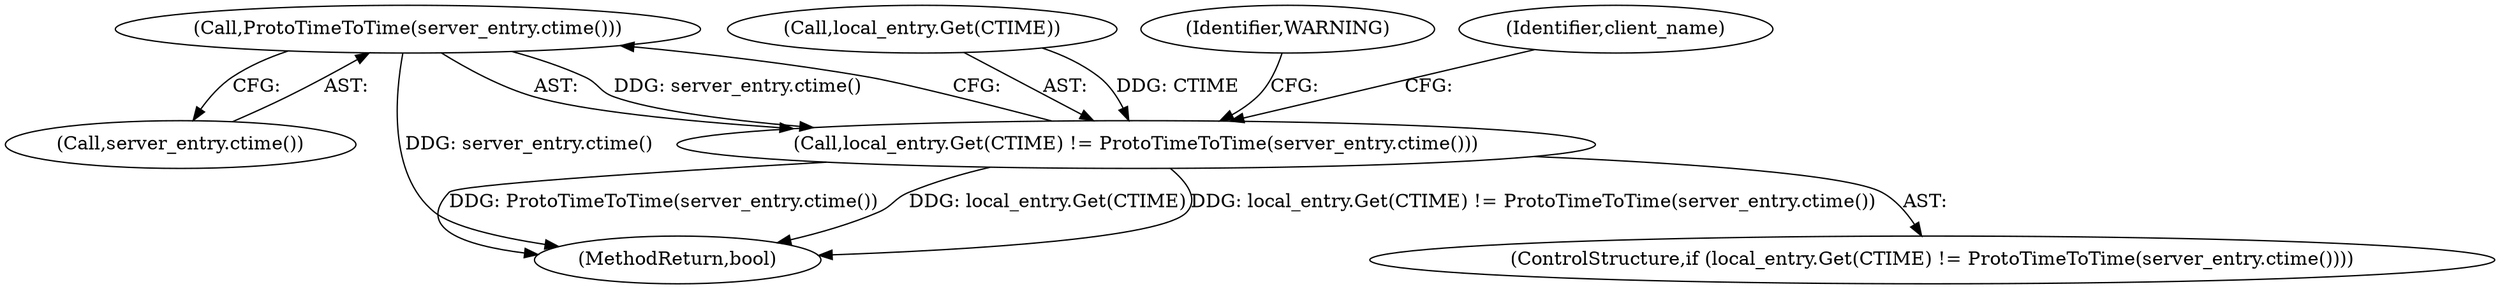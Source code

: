 digraph "1_Chrome_19190765882e272a6a2162c89acdb29110f7e3cf_2@del" {
"1000140" [label="(Call,ProtoTimeToTime(server_entry.ctime()))"];
"1000137" [label="(Call,local_entry.Get(CTIME) != ProtoTimeToTime(server_entry.ctime()))"];
"1000137" [label="(Call,local_entry.Get(CTIME) != ProtoTimeToTime(server_entry.ctime()))"];
"1000136" [label="(ControlStructure,if (local_entry.Get(CTIME) != ProtoTimeToTime(server_entry.ctime())))"];
"1000140" [label="(Call,ProtoTimeToTime(server_entry.ctime()))"];
"1000220" [label="(MethodReturn,bool)"];
"1000138" [label="(Call,local_entry.Get(CTIME))"];
"1000145" [label="(Identifier,WARNING)"];
"1000141" [label="(Call,server_entry.ctime())"];
"1000151" [label="(Identifier,client_name)"];
"1000140" -> "1000137"  [label="AST: "];
"1000140" -> "1000141"  [label="CFG: "];
"1000141" -> "1000140"  [label="AST: "];
"1000137" -> "1000140"  [label="CFG: "];
"1000140" -> "1000220"  [label="DDG: server_entry.ctime()"];
"1000140" -> "1000137"  [label="DDG: server_entry.ctime()"];
"1000137" -> "1000136"  [label="AST: "];
"1000138" -> "1000137"  [label="AST: "];
"1000145" -> "1000137"  [label="CFG: "];
"1000151" -> "1000137"  [label="CFG: "];
"1000137" -> "1000220"  [label="DDG: ProtoTimeToTime(server_entry.ctime())"];
"1000137" -> "1000220"  [label="DDG: local_entry.Get(CTIME)"];
"1000137" -> "1000220"  [label="DDG: local_entry.Get(CTIME) != ProtoTimeToTime(server_entry.ctime())"];
"1000138" -> "1000137"  [label="DDG: CTIME"];
}
